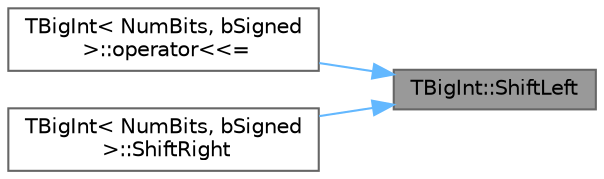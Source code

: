 digraph "TBigInt::ShiftLeft"
{
 // INTERACTIVE_SVG=YES
 // LATEX_PDF_SIZE
  bgcolor="transparent";
  edge [fontname=Helvetica,fontsize=10,labelfontname=Helvetica,labelfontsize=10];
  node [fontname=Helvetica,fontsize=10,shape=box,height=0.2,width=0.4];
  rankdir="RL";
  Node1 [id="Node000001",label="TBigInt::ShiftLeft",height=0.2,width=0.4,color="gray40", fillcolor="grey60", style="filled", fontcolor="black",tooltip="Shift left by the specified amount of bits."];
  Node1 -> Node2 [id="edge1_Node000001_Node000002",dir="back",color="steelblue1",style="solid",tooltip=" "];
  Node2 [id="Node000002",label="TBigInt\< NumBits, bSigned\l \>::operator\<\<=",height=0.2,width=0.4,color="grey40", fillcolor="white", style="filled",URL="$d1/db0/classTBigInt.html#a8e45120e8922173d1dd75a1f106a5375",tooltip=" "];
  Node1 -> Node3 [id="edge2_Node000001_Node000003",dir="back",color="steelblue1",style="solid",tooltip=" "];
  Node3 [id="Node000003",label="TBigInt\< NumBits, bSigned\l \>::ShiftRight",height=0.2,width=0.4,color="grey40", fillcolor="white", style="filled",URL="$d1/db0/classTBigInt.html#a86d43671b8930039449071ac26f32add",tooltip=" "];
}
